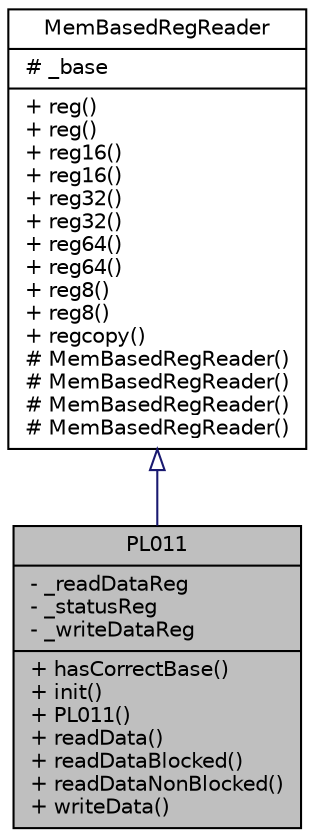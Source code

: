 digraph "PL011"
{
  edge [fontname="Helvetica",fontsize="10",labelfontname="Helvetica",labelfontsize="10"];
  node [fontname="Helvetica",fontsize="10",shape=record];
  Node724 [label="{PL011\n|- _readDataReg\l- _statusReg\l- _writeDataReg\l|+ hasCorrectBase()\l+ init()\l+ PL011()\l+ readData()\l+ readDataBlocked()\l+ readDataNonBlocked()\l+ writeData()\l}",height=0.2,width=0.4,color="black", fillcolor="grey75", style="filled", fontcolor="black"];
  Node725 -> Node724 [dir="back",color="midnightblue",fontsize="10",style="solid",arrowtail="onormal",fontname="Helvetica"];
  Node725 [label="{MemBasedRegReader\n|# _base\l|+ reg()\l+ reg()\l+ reg16()\l+ reg16()\l+ reg32()\l+ reg32()\l+ reg64()\l+ reg64()\l+ reg8()\l+ reg8()\l+ regcopy()\l# MemBasedRegReader()\l# MemBasedRegReader()\l# MemBasedRegReader()\l# MemBasedRegReader()\l}",height=0.2,width=0.4,color="black", fillcolor="white", style="filled",URL="$dd/d17/class_mem_based_reg_reader.html"];
}
